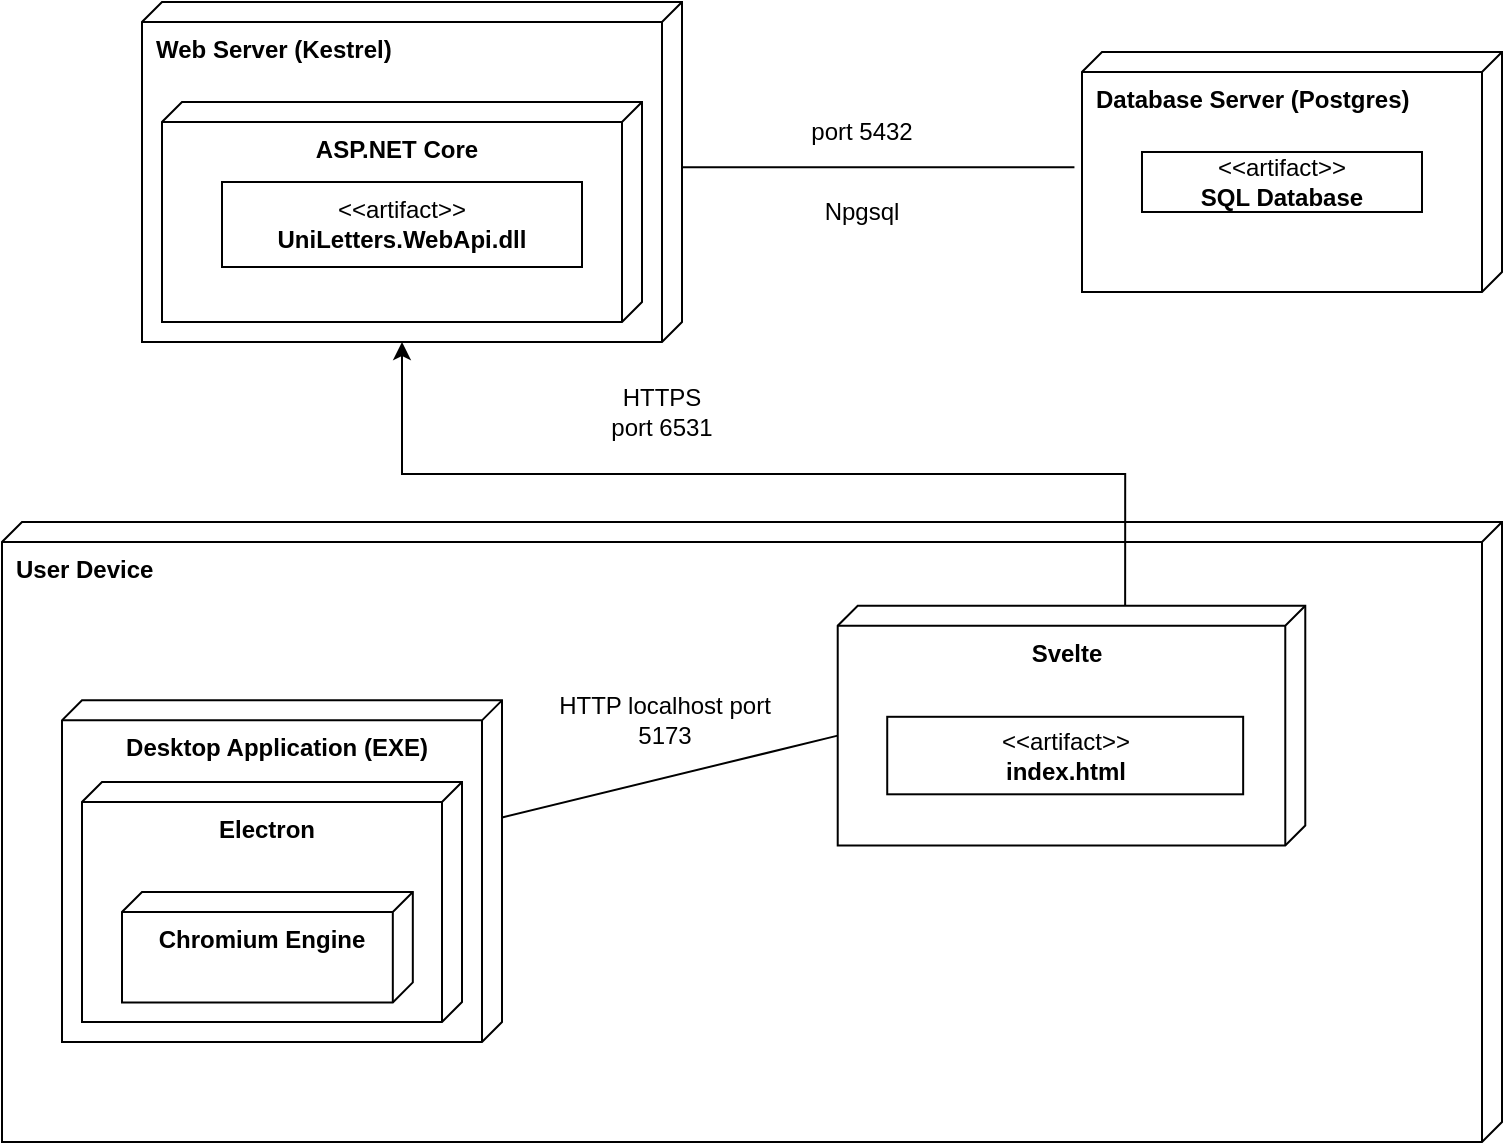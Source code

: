 <mxfile version="27.0.9">
  <diagram name="Page-1" id="Up1rqz5nA2WRYQa4lC9y">
    <mxGraphModel dx="2002" dy="1942" grid="1" gridSize="10" guides="1" tooltips="1" connect="1" arrows="1" fold="1" page="1" pageScale="1" pageWidth="850" pageHeight="1100" math="0" shadow="0">
      <root>
        <mxCell id="0" />
        <mxCell id="1" parent="0" />
        <mxCell id="iVgK7mc7b2vKvMZ4kr3W-2" value="&lt;b&gt;Web Server (Kestrel)&lt;/b&gt;" style="verticalAlign=top;align=left;shape=cube;size=10;direction=south;fontStyle=0;html=1;boundedLbl=1;spacingLeft=5;whiteSpace=wrap;" parent="1" vertex="1">
          <mxGeometry x="-720" y="-1050" width="270" height="170" as="geometry" />
        </mxCell>
        <mxCell id="iVgK7mc7b2vKvMZ4kr3W-3" value="&lt;b&gt;ASP.NET Core&lt;/b&gt;" style="verticalAlign=top;align=center;shape=cube;size=10;direction=south;html=1;boundedLbl=1;spacingLeft=5;whiteSpace=wrap;" parent="iVgK7mc7b2vKvMZ4kr3W-2" vertex="1">
          <mxGeometry width="240" height="110" relative="1" as="geometry">
            <mxPoint x="10" y="50" as="offset" />
          </mxGeometry>
        </mxCell>
        <mxCell id="iVgK7mc7b2vKvMZ4kr3W-4" value="&amp;lt;&amp;lt;artifact&amp;gt;&amp;gt;&lt;br&gt;&lt;b&gt;UniLetters.WebApi.dll&lt;/b&gt;" style="html=1;align=center;verticalAlign=middle;dashed=0;whiteSpace=wrap;" parent="iVgK7mc7b2vKvMZ4kr3W-2" vertex="1">
          <mxGeometry x="40" y="90.001" width="180" height="42.5" as="geometry" />
        </mxCell>
        <mxCell id="iVgK7mc7b2vKvMZ4kr3W-5" value="&lt;b&gt;Database Server (Postgres)&lt;/b&gt;" style="verticalAlign=top;align=left;shape=cube;size=10;direction=south;fontStyle=0;html=1;boundedLbl=1;spacingLeft=5;whiteSpace=wrap;" parent="1" vertex="1">
          <mxGeometry x="-250" y="-1025" width="210" height="120" as="geometry" />
        </mxCell>
        <mxCell id="iVgK7mc7b2vKvMZ4kr3W-7" value="&amp;lt;&amp;lt;artifact&amp;gt;&amp;gt;&lt;br&gt;&lt;b&gt;SQL Database&lt;/b&gt;" style="html=1;align=center;verticalAlign=middle;dashed=0;whiteSpace=wrap;" parent="iVgK7mc7b2vKvMZ4kr3W-5" vertex="1">
          <mxGeometry x="29.996" y="49.996" width="140" height="30" as="geometry" />
        </mxCell>
        <mxCell id="iVgK7mc7b2vKvMZ4kr3W-8" style="edgeStyle=orthogonalEdgeStyle;rounded=0;orthogonalLoop=1;jettySize=auto;html=1;entryX=0.48;entryY=1.018;entryDx=0;entryDy=0;entryPerimeter=0;endArrow=none;startFill=0;" parent="1" source="iVgK7mc7b2vKvMZ4kr3W-2" target="iVgK7mc7b2vKvMZ4kr3W-5" edge="1">
          <mxGeometry relative="1" as="geometry">
            <Array as="points">
              <mxPoint x="-350" y="-967" />
            </Array>
          </mxGeometry>
        </mxCell>
        <mxCell id="iVgK7mc7b2vKvMZ4kr3W-9" value="port 5432" style="text;html=1;align=center;verticalAlign=middle;whiteSpace=wrap;rounded=0;" parent="1" vertex="1">
          <mxGeometry x="-390" y="-1000" width="60" height="30" as="geometry" />
        </mxCell>
        <mxCell id="iVgK7mc7b2vKvMZ4kr3W-10" value="Npgsql" style="text;html=1;align=center;verticalAlign=middle;whiteSpace=wrap;rounded=0;" parent="1" vertex="1">
          <mxGeometry x="-390" y="-960" width="60" height="30" as="geometry" />
        </mxCell>
        <mxCell id="iVgK7mc7b2vKvMZ4kr3W-11" value="&lt;b&gt;User Device&lt;/b&gt;" style="verticalAlign=top;align=left;shape=cube;size=10;direction=south;fontStyle=0;html=1;boundedLbl=1;spacingLeft=5;whiteSpace=wrap;" parent="1" vertex="1">
          <mxGeometry x="-790" y="-790" width="750" height="310" as="geometry" />
        </mxCell>
        <mxCell id="ki38uYFS0fQvK53rb1ru-2" value="&lt;b&gt;Desktop Application (EXE)&lt;/b&gt;" style="verticalAlign=top;align=center;shape=cube;size=10;direction=south;html=1;boundedLbl=1;spacingLeft=5;whiteSpace=wrap;" vertex="1" parent="iVgK7mc7b2vKvMZ4kr3W-11">
          <mxGeometry x="30" y="89.17" width="220" height="170.83" as="geometry" />
        </mxCell>
        <mxCell id="iVgK7mc7b2vKvMZ4kr3W-12" value="&lt;b&gt;Electron&lt;/b&gt;" style="verticalAlign=top;align=center;shape=cube;size=10;direction=south;html=1;boundedLbl=1;spacingLeft=5;whiteSpace=wrap;" parent="iVgK7mc7b2vKvMZ4kr3W-11" vertex="1">
          <mxGeometry width="190" height="120" relative="1" as="geometry">
            <mxPoint x="40" y="130" as="offset" />
          </mxGeometry>
        </mxCell>
        <mxCell id="iVgK7mc7b2vKvMZ4kr3W-14" value="&lt;b&gt;Svelte&lt;/b&gt;" style="verticalAlign=top;align=center;shape=cube;size=10;direction=south;html=1;boundedLbl=1;spacingLeft=5;whiteSpace=wrap;" parent="iVgK7mc7b2vKvMZ4kr3W-11" vertex="1">
          <mxGeometry x="417.861" y="41.89" width="233.779" height="119.849" as="geometry" />
        </mxCell>
        <mxCell id="iVgK7mc7b2vKvMZ4kr3W-17" value="&amp;lt;&amp;lt;artifact&amp;gt;&amp;gt;&lt;br&gt;&lt;b&gt;index.html&lt;/b&gt;" style="html=1;align=center;verticalAlign=middle;dashed=0;whiteSpace=wrap;" parent="iVgK7mc7b2vKvMZ4kr3W-11" vertex="1">
          <mxGeometry x="442.617" y="97.402" width="177.966" height="38.75" as="geometry" />
        </mxCell>
        <mxCell id="iVgK7mc7b2vKvMZ4kr3W-20" value="HTTP localhost port 5173" style="text;html=1;align=center;verticalAlign=middle;whiteSpace=wrap;rounded=0;" parent="iVgK7mc7b2vKvMZ4kr3W-11" vertex="1">
          <mxGeometry x="269.997" y="79.997" width="122.951" height="38.75" as="geometry" />
        </mxCell>
        <mxCell id="iVgK7mc7b2vKvMZ4kr3W-21" value="&lt;b&gt;Chromium Engine&lt;/b&gt;" style="verticalAlign=top;align=center;shape=cube;size=10;direction=south;html=1;boundedLbl=1;spacingLeft=5;whiteSpace=wrap;" parent="iVgK7mc7b2vKvMZ4kr3W-11" vertex="1">
          <mxGeometry x="60" y="185.0" width="145.41" height="55.22" as="geometry" />
        </mxCell>
        <mxCell id="ki38uYFS0fQvK53rb1ru-3" style="edgeStyle=none;curved=0;rounded=0;orthogonalLoop=1;jettySize=auto;html=1;entryX=0;entryY=0;entryDx=64.924;entryDy=233.779;entryPerimeter=0;fontSize=12;startSize=8;endSize=8;endArrow=none;startFill=0;" edge="1" parent="iVgK7mc7b2vKvMZ4kr3W-11" source="ki38uYFS0fQvK53rb1ru-2" target="iVgK7mc7b2vKvMZ4kr3W-14">
          <mxGeometry relative="1" as="geometry" />
        </mxCell>
        <mxCell id="iVgK7mc7b2vKvMZ4kr3W-23" style="edgeStyle=orthogonalEdgeStyle;rounded=0;orthogonalLoop=1;jettySize=auto;html=1;exitX=0;exitY=0;exitDx=0;exitDy=90.07;exitPerimeter=0;entryX=0;entryY=0;entryDx=170;entryDy=140;entryPerimeter=0;" parent="1" source="iVgK7mc7b2vKvMZ4kr3W-14" target="iVgK7mc7b2vKvMZ4kr3W-2" edge="1">
          <mxGeometry relative="1" as="geometry" />
        </mxCell>
        <mxCell id="iVgK7mc7b2vKvMZ4kr3W-24" value="HTTPS port 6531" style="text;html=1;align=center;verticalAlign=middle;whiteSpace=wrap;rounded=0;" parent="1" vertex="1">
          <mxGeometry x="-490" y="-860" width="60" height="30" as="geometry" />
        </mxCell>
      </root>
    </mxGraphModel>
  </diagram>
</mxfile>
